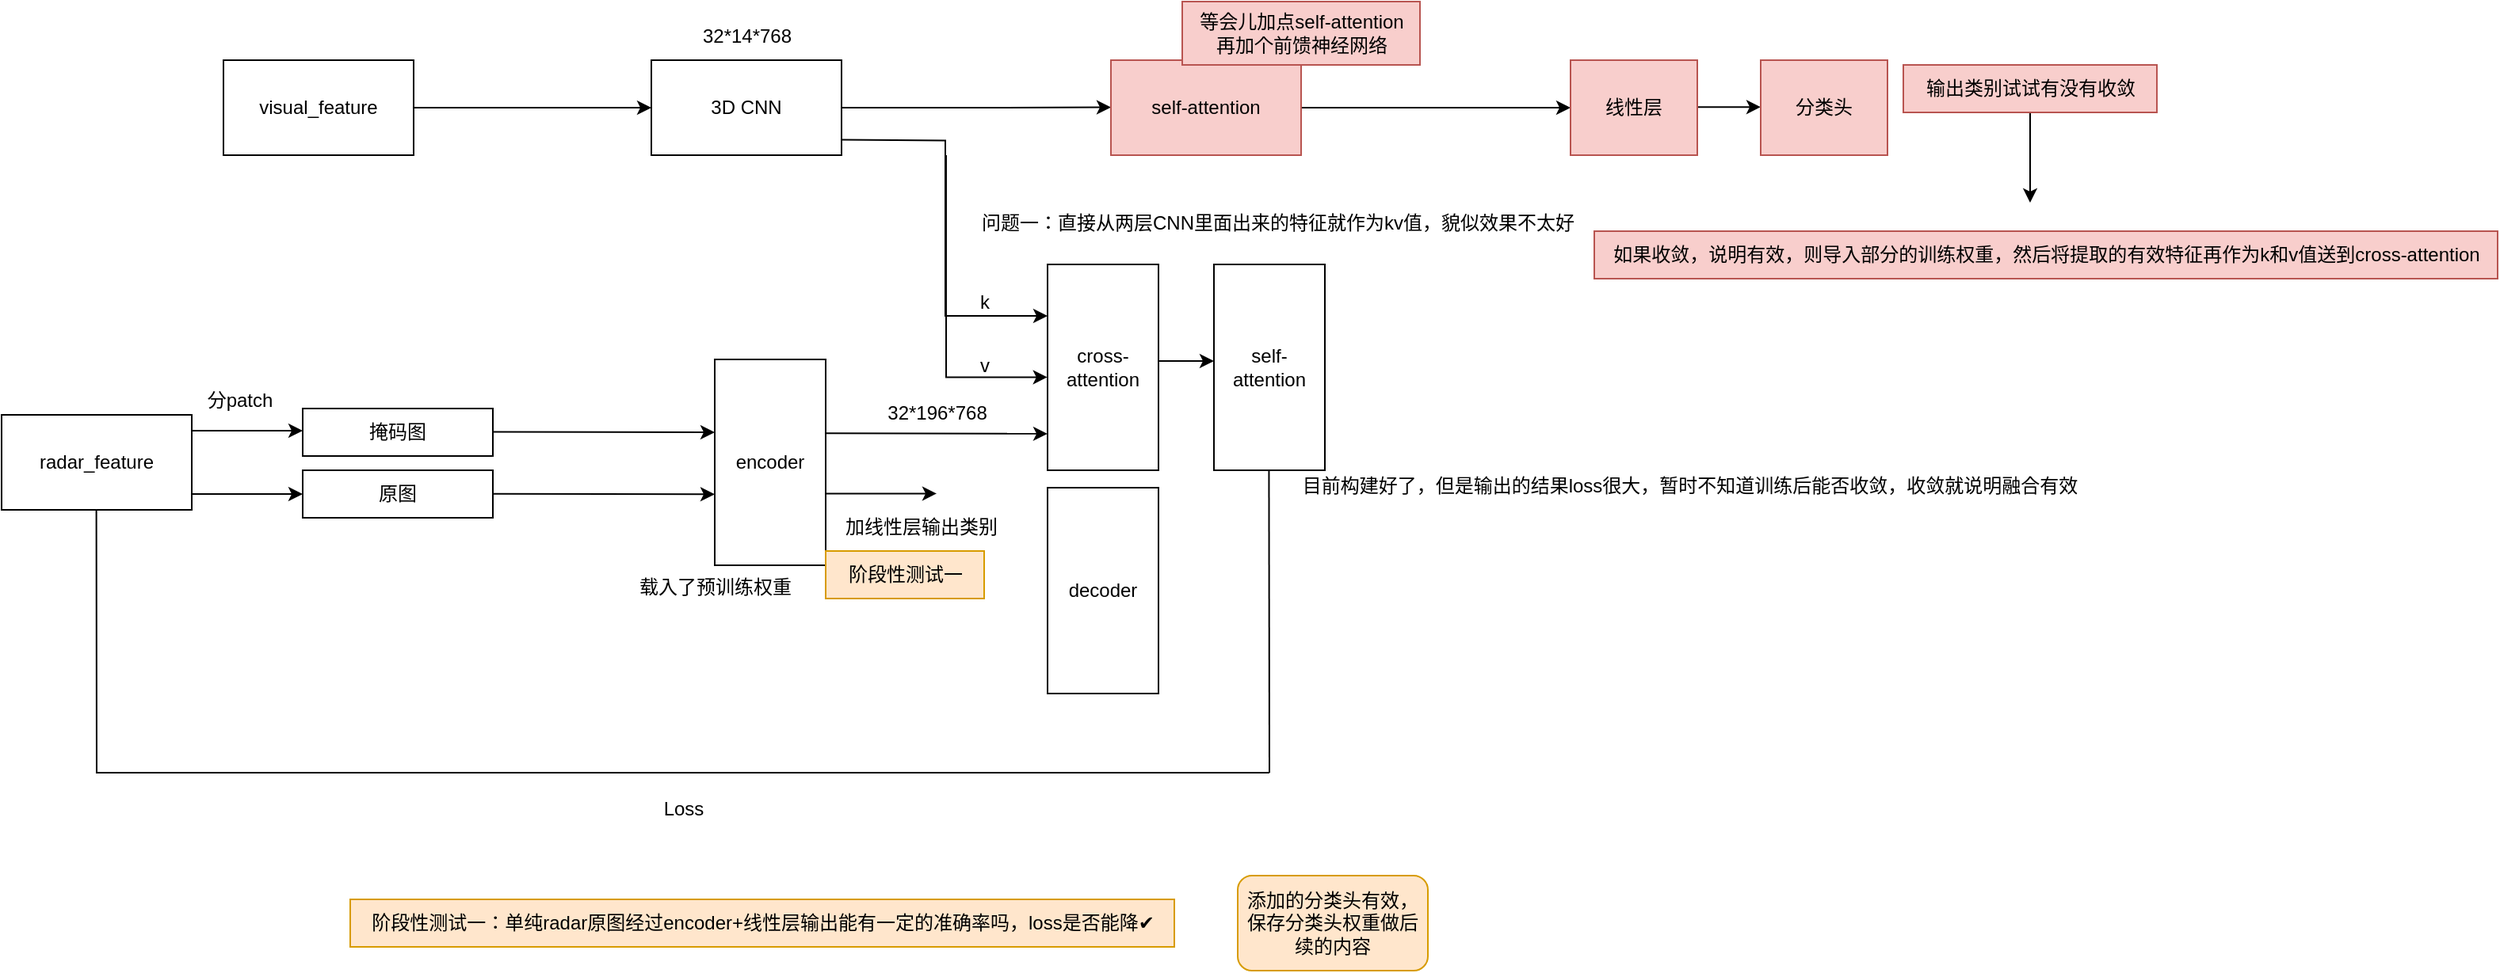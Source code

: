 <mxfile version="24.3.1" type="github">
  <diagram name="第 1 页" id="bqNeuGsDtK-AdpTKibk5">
    <mxGraphModel dx="1671" dy="875" grid="1" gridSize="10" guides="1" tooltips="1" connect="1" arrows="1" fold="1" page="1" pageScale="1" pageWidth="2339" pageHeight="3300" math="0" shadow="0">
      <root>
        <mxCell id="0" />
        <mxCell id="1" parent="0" />
        <mxCell id="P3DfzzlQjAu3V2q0BsZn-1" value="visual_feature" style="whiteSpace=wrap;html=1;" vertex="1" parent="1">
          <mxGeometry x="800" y="220" width="120" height="60" as="geometry" />
        </mxCell>
        <mxCell id="P3DfzzlQjAu3V2q0BsZn-11" style="edgeStyle=orthogonalEdgeStyle;rounded=0;orthogonalLoop=1;jettySize=auto;html=1;" edge="1" parent="1">
          <mxGeometry relative="1" as="geometry">
            <mxPoint x="850" y="494" as="targetPoint" />
            <mxPoint x="780" y="494" as="sourcePoint" />
            <Array as="points">
              <mxPoint x="780" y="494" />
              <mxPoint x="950" y="494" />
            </Array>
          </mxGeometry>
        </mxCell>
        <mxCell id="P3DfzzlQjAu3V2q0BsZn-2" value="radar_feature" style="whiteSpace=wrap;html=1;" vertex="1" parent="1">
          <mxGeometry x="660" y="444" width="120" height="60" as="geometry" />
        </mxCell>
        <mxCell id="P3DfzzlQjAu3V2q0BsZn-3" style="edgeStyle=orthogonalEdgeStyle;rounded=0;orthogonalLoop=1;jettySize=auto;html=1;exitX=0.5;exitY=1;exitDx=0;exitDy=0;" edge="1" parent="1" source="P3DfzzlQjAu3V2q0BsZn-2" target="P3DfzzlQjAu3V2q0BsZn-2">
          <mxGeometry relative="1" as="geometry" />
        </mxCell>
        <mxCell id="P3DfzzlQjAu3V2q0BsZn-4" value="" style="endArrow=classic;html=1;rounded=0;" edge="1" parent="1">
          <mxGeometry width="50" height="50" relative="1" as="geometry">
            <mxPoint x="920" y="250" as="sourcePoint" />
            <mxPoint x="1070" y="250" as="targetPoint" />
          </mxGeometry>
        </mxCell>
        <mxCell id="P3DfzzlQjAu3V2q0BsZn-7" style="edgeStyle=orthogonalEdgeStyle;rounded=0;orthogonalLoop=1;jettySize=auto;html=1;exitX=1;exitY=0.5;exitDx=0;exitDy=0;" edge="1" parent="1" source="P3DfzzlQjAu3V2q0BsZn-6">
          <mxGeometry relative="1" as="geometry">
            <mxPoint x="1360" y="249.759" as="targetPoint" />
          </mxGeometry>
        </mxCell>
        <mxCell id="P3DfzzlQjAu3V2q0BsZn-6" value="3D CNN" style="whiteSpace=wrap;html=1;" vertex="1" parent="1">
          <mxGeometry x="1070" y="220" width="120" height="60" as="geometry" />
        </mxCell>
        <mxCell id="P3DfzzlQjAu3V2q0BsZn-8" value="32*14*768" style="text;html=1;align=center;verticalAlign=middle;resizable=0;points=[];autosize=1;strokeColor=none;fillColor=none;" vertex="1" parent="1">
          <mxGeometry x="1090" y="190" width="80" height="30" as="geometry" />
        </mxCell>
        <mxCell id="P3DfzzlQjAu3V2q0BsZn-50" style="edgeStyle=orthogonalEdgeStyle;rounded=0;orthogonalLoop=1;jettySize=auto;html=1;" edge="1" parent="1" source="P3DfzzlQjAu3V2q0BsZn-10">
          <mxGeometry relative="1" as="geometry">
            <mxPoint x="1650" y="250" as="targetPoint" />
          </mxGeometry>
        </mxCell>
        <mxCell id="P3DfzzlQjAu3V2q0BsZn-10" value="self-attention" style="whiteSpace=wrap;html=1;fillColor=#f8cecc;strokeColor=#b85450;" vertex="1" parent="1">
          <mxGeometry x="1360" y="220" width="120" height="60" as="geometry" />
        </mxCell>
        <mxCell id="P3DfzzlQjAu3V2q0BsZn-12" style="edgeStyle=orthogonalEdgeStyle;rounded=0;orthogonalLoop=1;jettySize=auto;html=1;" edge="1" parent="1">
          <mxGeometry relative="1" as="geometry">
            <mxPoint x="850" y="454" as="targetPoint" />
            <mxPoint x="780" y="454" as="sourcePoint" />
            <Array as="points">
              <mxPoint x="780" y="454" />
              <mxPoint x="950" y="454" />
            </Array>
          </mxGeometry>
        </mxCell>
        <mxCell id="P3DfzzlQjAu3V2q0BsZn-13" value="原图" style="whiteSpace=wrap;html=1;" vertex="1" parent="1">
          <mxGeometry x="850" y="479" width="120" height="30" as="geometry" />
        </mxCell>
        <mxCell id="P3DfzzlQjAu3V2q0BsZn-14" value="掩码图" style="whiteSpace=wrap;html=1;" vertex="1" parent="1">
          <mxGeometry x="850" y="440" width="120" height="30" as="geometry" />
        </mxCell>
        <mxCell id="P3DfzzlQjAu3V2q0BsZn-16" value="encoder" style="whiteSpace=wrap;html=1;" vertex="1" parent="1">
          <mxGeometry x="1110" y="409" width="70" height="130" as="geometry" />
        </mxCell>
        <mxCell id="P3DfzzlQjAu3V2q0BsZn-17" style="edgeStyle=orthogonalEdgeStyle;rounded=0;orthogonalLoop=1;jettySize=auto;html=1;" edge="1" parent="1">
          <mxGeometry relative="1" as="geometry">
            <mxPoint x="1110" y="455" as="targetPoint" />
            <mxPoint x="970" y="454.71" as="sourcePoint" />
            <Array as="points">
              <mxPoint x="970" y="454.71" />
              <mxPoint x="1140" y="454.71" />
            </Array>
          </mxGeometry>
        </mxCell>
        <mxCell id="P3DfzzlQjAu3V2q0BsZn-18" style="edgeStyle=orthogonalEdgeStyle;rounded=0;orthogonalLoop=1;jettySize=auto;html=1;" edge="1" parent="1">
          <mxGeometry relative="1" as="geometry">
            <mxPoint x="1110" y="494.14" as="targetPoint" />
            <mxPoint x="970" y="493.85" as="sourcePoint" />
            <Array as="points">
              <mxPoint x="970" y="493.85" />
              <mxPoint x="1140" y="493.85" />
            </Array>
          </mxGeometry>
        </mxCell>
        <mxCell id="P3DfzzlQjAu3V2q0BsZn-19" value="分patch" style="text;html=1;align=center;verticalAlign=middle;resizable=0;points=[];autosize=1;strokeColor=none;fillColor=none;" vertex="1" parent="1">
          <mxGeometry x="780" y="420" width="60" height="30" as="geometry" />
        </mxCell>
        <mxCell id="P3DfzzlQjAu3V2q0BsZn-20" value="decoder" style="whiteSpace=wrap;html=1;" vertex="1" parent="1">
          <mxGeometry x="1320" y="490" width="70" height="130" as="geometry" />
        </mxCell>
        <mxCell id="P3DfzzlQjAu3V2q0BsZn-22" value="cross-attention" style="whiteSpace=wrap;html=1;" vertex="1" parent="1">
          <mxGeometry x="1320" y="349" width="70" height="130" as="geometry" />
        </mxCell>
        <mxCell id="P3DfzzlQjAu3V2q0BsZn-23" style="edgeStyle=orthogonalEdgeStyle;rounded=0;orthogonalLoop=1;jettySize=auto;html=1;" edge="1" parent="1">
          <mxGeometry relative="1" as="geometry">
            <mxPoint x="1320" y="455.95" as="targetPoint" />
            <mxPoint x="1180" y="455.66" as="sourcePoint" />
            <Array as="points">
              <mxPoint x="1180" y="455.66" />
              <mxPoint x="1350" y="455.66" />
            </Array>
          </mxGeometry>
        </mxCell>
        <mxCell id="P3DfzzlQjAu3V2q0BsZn-24" value="self-attention" style="whiteSpace=wrap;html=1;" vertex="1" parent="1">
          <mxGeometry x="1425" y="349" width="70" height="130" as="geometry" />
        </mxCell>
        <mxCell id="P3DfzzlQjAu3V2q0BsZn-25" style="edgeStyle=orthogonalEdgeStyle;rounded=0;orthogonalLoop=1;jettySize=auto;html=1;" edge="1" parent="1">
          <mxGeometry relative="1" as="geometry">
            <mxPoint x="1425" y="410" as="targetPoint" />
            <mxPoint x="1395" y="410" as="sourcePoint" />
            <Array as="points">
              <mxPoint x="1390" y="410" />
              <mxPoint x="1560" y="410" />
            </Array>
          </mxGeometry>
        </mxCell>
        <mxCell id="P3DfzzlQjAu3V2q0BsZn-26" style="edgeStyle=orthogonalEdgeStyle;rounded=0;orthogonalLoop=1;jettySize=auto;html=1;exitX=1;exitY=0.5;exitDx=0;exitDy=0;entryX=0;entryY=0.25;entryDx=0;entryDy=0;" edge="1" parent="1" target="P3DfzzlQjAu3V2q0BsZn-22">
          <mxGeometry relative="1" as="geometry">
            <mxPoint x="1250" y="380" as="targetPoint" />
            <mxPoint x="1190" y="270.24" as="sourcePoint" />
          </mxGeometry>
        </mxCell>
        <mxCell id="P3DfzzlQjAu3V2q0BsZn-28" style="edgeStyle=orthogonalEdgeStyle;rounded=0;orthogonalLoop=1;jettySize=auto;html=1;entryX=-0.002;entryY=0.548;entryDx=0;entryDy=0;entryPerimeter=0;" edge="1" parent="1">
          <mxGeometry relative="1" as="geometry">
            <mxPoint x="1319.86" y="420.24" as="targetPoint" />
            <mxPoint x="1256" y="280" as="sourcePoint" />
            <Array as="points">
              <mxPoint x="1256" y="420" />
            </Array>
          </mxGeometry>
        </mxCell>
        <mxCell id="P3DfzzlQjAu3V2q0BsZn-29" value="k" style="text;html=1;align=center;verticalAlign=middle;resizable=0;points=[];autosize=1;strokeColor=none;fillColor=none;" vertex="1" parent="1">
          <mxGeometry x="1265" y="358" width="30" height="30" as="geometry" />
        </mxCell>
        <mxCell id="P3DfzzlQjAu3V2q0BsZn-30" value="v" style="text;html=1;align=center;verticalAlign=middle;resizable=0;points=[];autosize=1;strokeColor=none;fillColor=none;" vertex="1" parent="1">
          <mxGeometry x="1265" y="398" width="30" height="30" as="geometry" />
        </mxCell>
        <mxCell id="P3DfzzlQjAu3V2q0BsZn-31" value="32*196*768" style="text;html=1;align=center;verticalAlign=middle;resizable=0;points=[];autosize=1;strokeColor=none;fillColor=none;" vertex="1" parent="1">
          <mxGeometry x="1205" y="428" width="90" height="30" as="geometry" />
        </mxCell>
        <mxCell id="P3DfzzlQjAu3V2q0BsZn-37" value="" style="endArrow=none;html=1;rounded=0;entryX=0.25;entryY=1;entryDx=0;entryDy=0;" edge="1" parent="1">
          <mxGeometry width="50" height="50" relative="1" as="geometry">
            <mxPoint x="1460" y="670" as="sourcePoint" />
            <mxPoint x="719.8" y="504" as="targetPoint" />
            <Array as="points">
              <mxPoint x="720" y="670" />
            </Array>
          </mxGeometry>
        </mxCell>
        <mxCell id="P3DfzzlQjAu3V2q0BsZn-38" value="" style="endArrow=none;html=1;rounded=0;entryX=0.25;entryY=1;entryDx=0;entryDy=0;" edge="1" parent="1">
          <mxGeometry width="50" height="50" relative="1" as="geometry">
            <mxPoint x="1460" y="670" as="sourcePoint" />
            <mxPoint x="1459.71" y="479" as="targetPoint" />
          </mxGeometry>
        </mxCell>
        <mxCell id="P3DfzzlQjAu3V2q0BsZn-39" value="Loss" style="text;html=1;align=center;verticalAlign=middle;resizable=0;points=[];autosize=1;strokeColor=none;fillColor=none;" vertex="1" parent="1">
          <mxGeometry x="1065" y="678" width="50" height="30" as="geometry" />
        </mxCell>
        <mxCell id="P3DfzzlQjAu3V2q0BsZn-40" style="edgeStyle=orthogonalEdgeStyle;rounded=0;orthogonalLoop=1;jettySize=auto;html=1;" edge="1" parent="1">
          <mxGeometry relative="1" as="geometry">
            <mxPoint x="1250" y="493.71" as="targetPoint" />
            <mxPoint x="1180" y="493.71" as="sourcePoint" />
            <Array as="points">
              <mxPoint x="1180" y="493.71" />
              <mxPoint x="1350" y="493.71" />
            </Array>
          </mxGeometry>
        </mxCell>
        <mxCell id="P3DfzzlQjAu3V2q0BsZn-41" value="加线性层输出类别" style="text;html=1;align=center;verticalAlign=middle;resizable=0;points=[];autosize=1;strokeColor=none;fillColor=none;" vertex="1" parent="1">
          <mxGeometry x="1180" y="500" width="120" height="30" as="geometry" />
        </mxCell>
        <mxCell id="P3DfzzlQjAu3V2q0BsZn-43" value="阶段性测试一：单纯radar原图经过encoder+线性层输出能有一定的准确率吗，loss是否能降✔" style="text;html=1;align=center;verticalAlign=middle;resizable=0;points=[];autosize=1;strokeColor=#d79b00;fillColor=#ffe6cc;" vertex="1" parent="1">
          <mxGeometry x="880" y="750" width="520" height="30" as="geometry" />
        </mxCell>
        <mxCell id="P3DfzzlQjAu3V2q0BsZn-46" value="阶段性测试一" style="text;html=1;align=center;verticalAlign=middle;resizable=0;points=[];autosize=1;strokeColor=#d79b00;fillColor=#ffe6cc;" vertex="1" parent="1">
          <mxGeometry x="1180" y="530" width="100" height="30" as="geometry" />
        </mxCell>
        <mxCell id="P3DfzzlQjAu3V2q0BsZn-47" value="目前构建好了，但是输出的结果loss很大，暂时不知道训练后能否收敛，收敛就说明融合有效" style="text;html=1;align=center;verticalAlign=middle;resizable=0;points=[];autosize=1;strokeColor=none;fillColor=none;" vertex="1" parent="1">
          <mxGeometry x="1470" y="474" width="510" height="30" as="geometry" />
        </mxCell>
        <mxCell id="P3DfzzlQjAu3V2q0BsZn-48" value="载入了预训练权重" style="text;html=1;align=center;verticalAlign=middle;resizable=0;points=[];autosize=1;strokeColor=none;fillColor=none;" vertex="1" parent="1">
          <mxGeometry x="1050" y="538" width="120" height="30" as="geometry" />
        </mxCell>
        <mxCell id="P3DfzzlQjAu3V2q0BsZn-49" value="问题一：直接从两层CNN里面出来的特征就作为kv值，貌似效果不太好" style="text;html=1;align=center;verticalAlign=middle;resizable=0;points=[];autosize=1;strokeColor=none;fillColor=none;" vertex="1" parent="1">
          <mxGeometry x="1265" y="308" width="400" height="30" as="geometry" />
        </mxCell>
        <mxCell id="P3DfzzlQjAu3V2q0BsZn-51" value="等会儿加点self-attention&lt;div&gt;再加个前馈神经网络&lt;/div&gt;" style="text;html=1;align=center;verticalAlign=middle;resizable=0;points=[];autosize=1;strokeColor=#b85450;fillColor=#f8cecc;" vertex="1" parent="1">
          <mxGeometry x="1405" y="183" width="150" height="40" as="geometry" />
        </mxCell>
        <mxCell id="P3DfzzlQjAu3V2q0BsZn-54" style="edgeStyle=orthogonalEdgeStyle;rounded=0;orthogonalLoop=1;jettySize=auto;html=1;" edge="1" parent="1">
          <mxGeometry relative="1" as="geometry">
            <mxPoint x="1770" y="249.58" as="targetPoint" />
            <mxPoint x="1720" y="249.58" as="sourcePoint" />
          </mxGeometry>
        </mxCell>
        <mxCell id="P3DfzzlQjAu3V2q0BsZn-58" style="edgeStyle=orthogonalEdgeStyle;rounded=0;orthogonalLoop=1;jettySize=auto;html=1;" edge="1" parent="1" source="P3DfzzlQjAu3V2q0BsZn-55">
          <mxGeometry relative="1" as="geometry">
            <mxPoint x="1940" y="310" as="targetPoint" />
          </mxGeometry>
        </mxCell>
        <mxCell id="P3DfzzlQjAu3V2q0BsZn-55" value="输出类别试试有没有收敛" style="text;html=1;align=center;verticalAlign=middle;resizable=0;points=[];autosize=1;strokeColor=#b85450;fillColor=#f8cecc;" vertex="1" parent="1">
          <mxGeometry x="1860" y="223" width="160" height="30" as="geometry" />
        </mxCell>
        <mxCell id="P3DfzzlQjAu3V2q0BsZn-56" value="线性层" style="whiteSpace=wrap;html=1;fillColor=#f8cecc;strokeColor=#b85450;" vertex="1" parent="1">
          <mxGeometry x="1650" y="220" width="80" height="60" as="geometry" />
        </mxCell>
        <mxCell id="P3DfzzlQjAu3V2q0BsZn-57" value="分类头" style="whiteSpace=wrap;html=1;fillColor=#f8cecc;strokeColor=#b85450;" vertex="1" parent="1">
          <mxGeometry x="1770" y="220" width="80" height="60" as="geometry" />
        </mxCell>
        <mxCell id="P3DfzzlQjAu3V2q0BsZn-59" value="如果收敛，说明有效，则导入部分的训练权重，然后将提取的有效特征再作为k和v值送到cross-attention" style="text;html=1;align=center;verticalAlign=middle;resizable=0;points=[];autosize=1;strokeColor=#b85450;fillColor=#f8cecc;" vertex="1" parent="1">
          <mxGeometry x="1665" y="328" width="570" height="30" as="geometry" />
        </mxCell>
        <mxCell id="P3DfzzlQjAu3V2q0BsZn-61" value="添加的分类头有效，保存分类头权重做后续的内容" style="rounded=1;whiteSpace=wrap;html=1;fillColor=#ffe6cc;strokeColor=#d79b00;" vertex="1" parent="1">
          <mxGeometry x="1440" y="735" width="120" height="60" as="geometry" />
        </mxCell>
      </root>
    </mxGraphModel>
  </diagram>
</mxfile>
